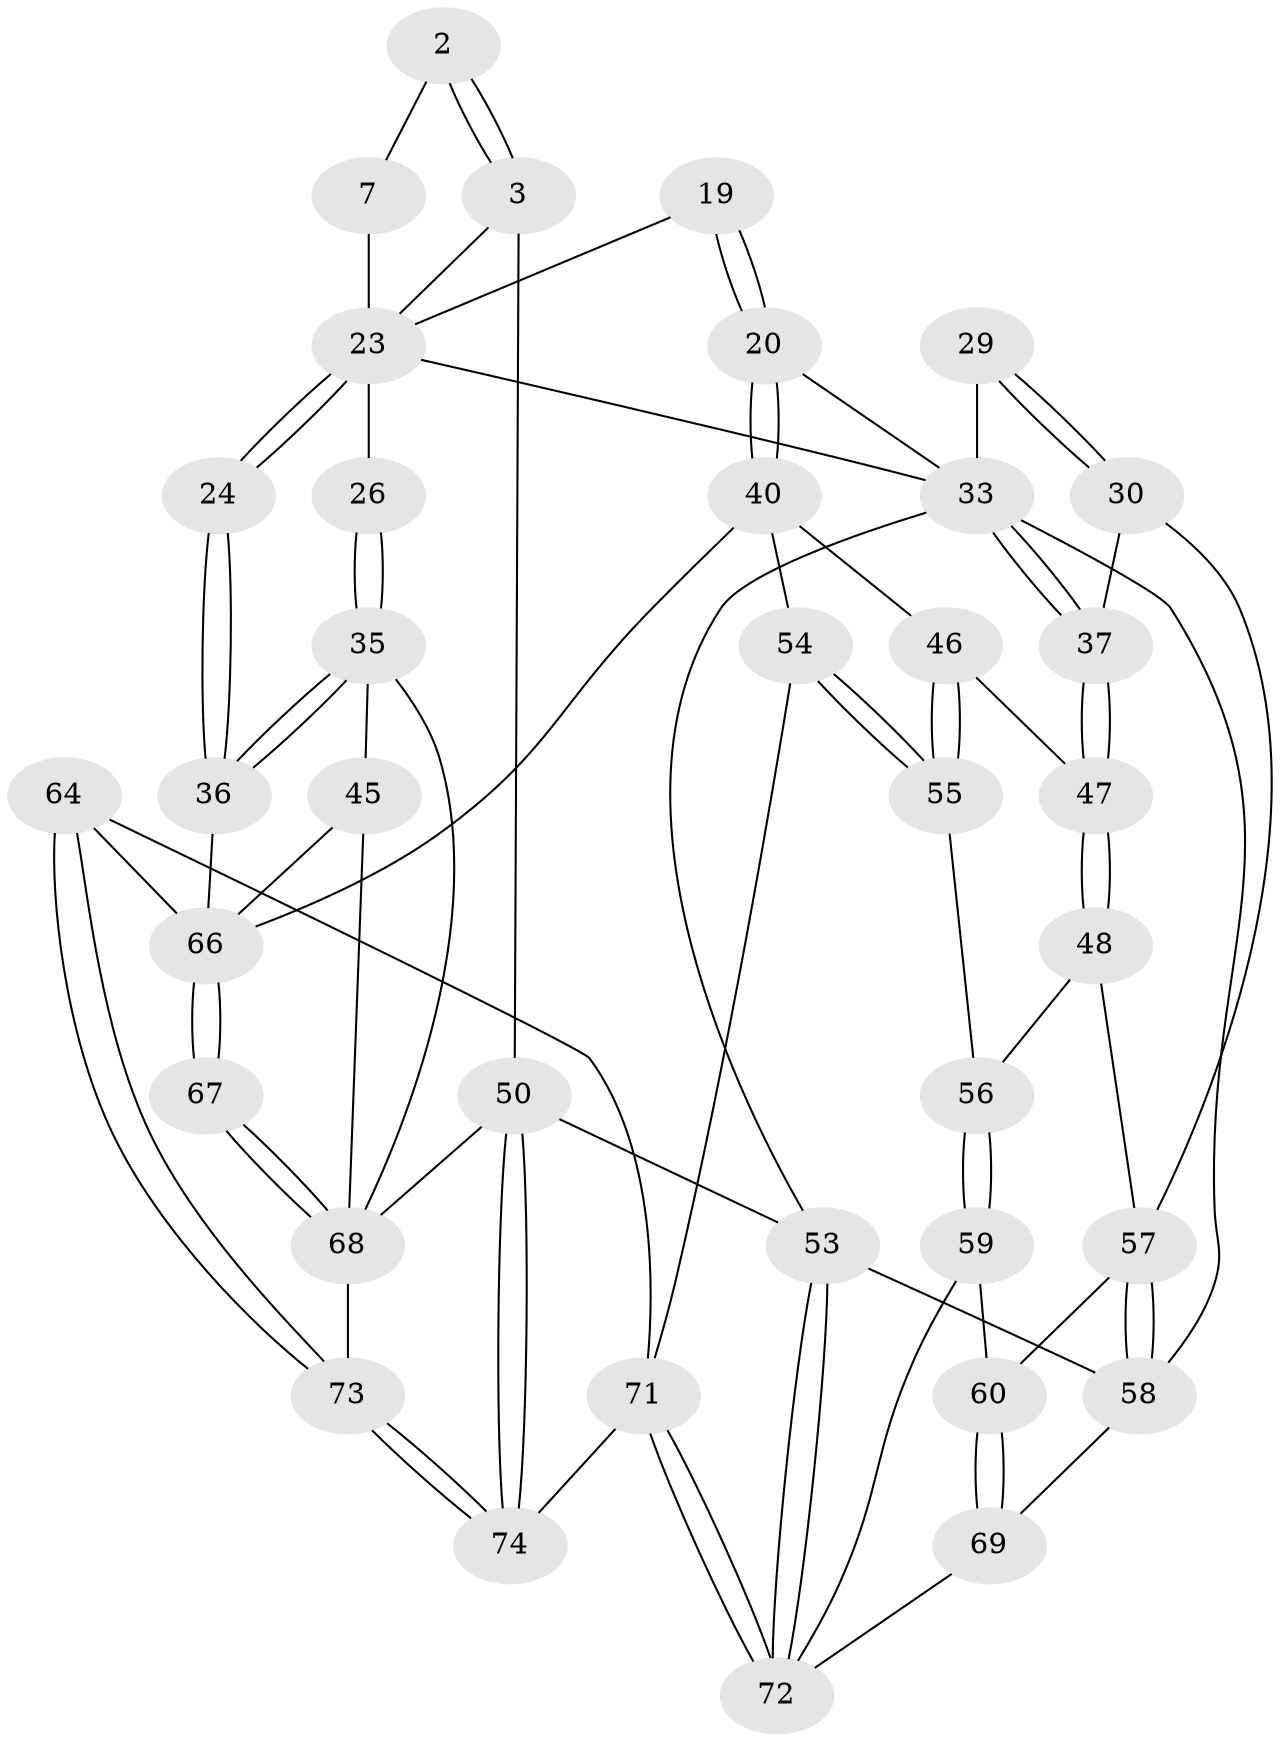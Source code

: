 // original degree distribution, {3: 0.02702702702702703, 4: 0.21621621621621623, 5: 0.5675675675675675, 6: 0.1891891891891892}
// Generated by graph-tools (version 1.1) at 2025/01/03/09/25 05:01:08]
// undirected, 37 vertices, 84 edges
graph export_dot {
graph [start="1"]
  node [color=gray90,style=filled];
  2 [pos="+0.8442145786935165+0",super="+1"];
  3 [pos="+0.9249227666368243+0"];
  7 [pos="+0.4692531827012394+0.1218447979218805"];
  19 [pos="+0.4520356552043308+0.28690488171570966"];
  20 [pos="+0.32872514168088707+0.35074669355468957"];
  23 [pos="+0.6483210751616104+0.2944900203928352",super="+14+13+22"];
  24 [pos="+0.6049044283836269+0.3732702499510625"];
  26 [pos="+0.661835980602534+0.2817958681838307",super="+25"];
  29 [pos="+0.11253884682979376+0.2819244235227303",super="+18"];
  30 [pos="+0.003988872857501592+0.3525082052660698"];
  33 [pos="+0.2025665367780559+0.3323951765154904",super="+21+11"];
  35 [pos="+0.826972241438902+0.31596923659380893",super="+34"];
  36 [pos="+0.6078239739472828+0.41718246434857786"];
  37 [pos="+0.08741829651597799+0.401857378901473"];
  40 [pos="+0.33279635073932023+0.37254127948362953",super="+39"];
  45 [pos="+1+0.5380345395492706",super="+41"];
  46 [pos="+0.2123686178003055+0.48698510289848096"];
  47 [pos="+0.17654455517813145+0.5008769529348459"];
  48 [pos="+0.15761593641917887+0.5456373733124161"];
  50 [pos="+1+1",super="+4"];
  53 [pos="+0+1",super="+5"];
  54 [pos="+0.43435886095831305+0.5938616465687215"];
  55 [pos="+0.3512775986753861+0.6011873950690008"];
  56 [pos="+0.28040149157453953+0.6496713398730464"];
  57 [pos="+0.09484068445196488+0.6172910592761538",super="+49+31"];
  58 [pos="+0+0.7349105086249141",super="+52+32"];
  59 [pos="+0.252414977483714+0.7306316748981979"];
  60 [pos="+0.20006289805285596+0.728444620793414"];
  64 [pos="+0.6325148178860657+0.84000942247658"];
  66 [pos="+0.8861625025798655+0.619007669641222",super="+43+63"];
  67 [pos="+0.8375681992987125+0.8217852117710694"];
  68 [pos="+0.9034562054786824+0.8595310338233663",super="+51+44"];
  69 [pos="+0.11987347428012626+0.8284754195009947"];
  71 [pos="+0.34045016682301543+1",super="+65+61"];
  72 [pos="+0.15764515533741466+1",super="+70+62"];
  73 [pos="+0.664213760563561+1"];
  74 [pos="+0.6708590922949526+1"];
  2 -- 3;
  2 -- 3;
  2 -- 7 [weight=2];
  3 -- 50;
  3 -- 23;
  7 -- 23;
  19 -- 20;
  19 -- 20;
  19 -- 23 [weight=2];
  20 -- 40;
  20 -- 40;
  20 -- 33;
  23 -- 24 [weight=2];
  23 -- 24;
  23 -- 26 [weight=2];
  23 -- 33;
  24 -- 36;
  24 -- 36;
  26 -- 35 [weight=2];
  26 -- 35;
  29 -- 30;
  29 -- 30;
  29 -- 33 [weight=3];
  30 -- 37;
  30 -- 57;
  33 -- 37;
  33 -- 37;
  33 -- 53;
  33 -- 58;
  35 -- 36;
  35 -- 36;
  35 -- 45;
  35 -- 68;
  36 -- 66;
  37 -- 47;
  37 -- 47;
  40 -- 46;
  40 -- 66;
  40 -- 54;
  45 -- 66 [weight=2];
  45 -- 68;
  46 -- 47;
  46 -- 55;
  46 -- 55;
  47 -- 48;
  47 -- 48;
  48 -- 56;
  48 -- 57;
  50 -- 74;
  50 -- 74;
  50 -- 53 [weight=2];
  50 -- 68 [weight=2];
  53 -- 72;
  53 -- 72;
  53 -- 58 [weight=2];
  54 -- 55;
  54 -- 55;
  54 -- 71;
  55 -- 56;
  56 -- 59;
  56 -- 59;
  57 -- 58 [weight=2];
  57 -- 58;
  57 -- 60;
  58 -- 69;
  59 -- 60;
  59 -- 72;
  60 -- 69;
  60 -- 69;
  64 -- 73;
  64 -- 73;
  64 -- 71;
  64 -- 66;
  66 -- 67 [weight=2];
  66 -- 67;
  67 -- 68;
  67 -- 68;
  68 -- 73;
  69 -- 72;
  71 -- 72 [weight=2];
  71 -- 72;
  71 -- 74;
  73 -- 74;
  73 -- 74;
}
